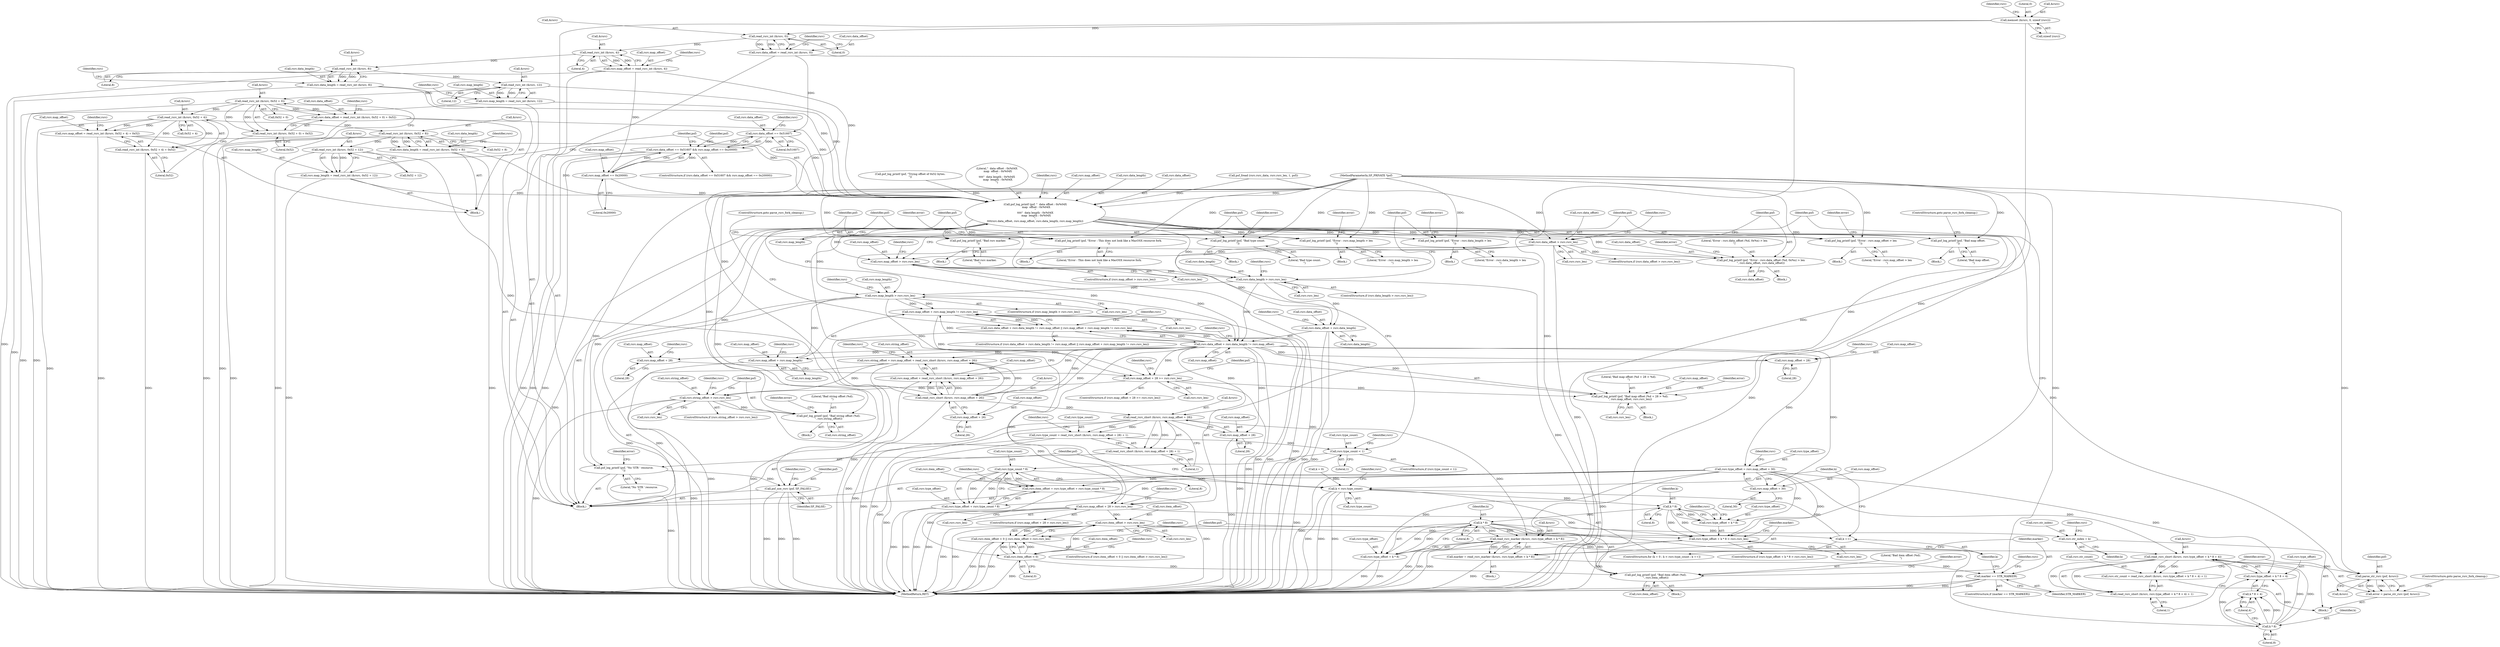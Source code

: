 digraph "0_libsndfile_dbe14f00030af5d3577f4cabbf9861db59e9c378@API" {
"1000116" [label="(Call,memset (&rsrc, 0, sizeof (rsrc)))"];
"1000199" [label="(Call,read_rsrc_int (&rsrc, 0))"];
"1000195" [label="(Call,rsrc.data_offset = read_rsrc_int (&rsrc, 0))"];
"1000229" [label="(Call,rsrc.data_offset == 0x51607)"];
"1000228" [label="(Call,rsrc.data_offset == 0x51607 && rsrc.map_offset == 0x20000)"];
"1000287" [label="(Call,psf_log_printf (psf, \"  data offset : 0x%04X\n  map  offset : 0x%04X\n\"\n\t\t\t\t\"  data length : 0x%04X\n  map  length : 0x%04X\n\",\n\t\t\t\trsrc.data_offset, rsrc.map_offset, rsrc.data_length, rsrc.map_length))"];
"1000303" [label="(Call,rsrc.data_offset > rsrc.rsrc_len)"];
"1000311" [label="(Call,psf_log_printf (psf, \"Error : rsrc.data_offset (%d, 0x%x) > len\n\", rsrc.data_offset, rsrc.data_offset))"];
"1000325" [label="(Call,rsrc.map_offset > rsrc.rsrc_len)"];
"1000341" [label="(Call,rsrc.data_length > rsrc.rsrc_len)"];
"1000357" [label="(Call,rsrc.map_length > rsrc.rsrc_len)"];
"1000385" [label="(Call,rsrc.map_offset + rsrc.map_length != rsrc.rsrc_len)"];
"1000373" [label="(Call,rsrc.data_offset + rsrc.data_length != rsrc.map_offset || rsrc.map_offset + rsrc.map_length != rsrc.rsrc_len)"];
"1000405" [label="(Call,rsrc.map_offset + 28 >= rsrc.rsrc_len)"];
"1000415" [label="(Call,psf_log_printf (psf, \"Bad map offset (%d + 28 > %d).\n\", rsrc.map_offset, rsrc.rsrc_len))"];
"1000445" [label="(Call,rsrc.string_offset > rsrc.rsrc_len)"];
"1000453" [label="(Call,psf_log_printf (psf, \"Bad string offset (%d).\n\", rsrc.string_offset))"];
"1000473" [label="(Call,rsrc.map_offset + 28 > rsrc.rsrc_len)"];
"1000535" [label="(Call,rsrc.item_offset > rsrc.rsrc_len)"];
"1000529" [label="(Call,rsrc.item_offset < 0 || rsrc.item_offset > rsrc.rsrc_len)"];
"1000543" [label="(Call,psf_log_printf (psf, \"Bad item offset (%d).\n\", rsrc.item_offset))"];
"1000572" [label="(Call,rsrc.type_offset + k * 8 > rsrc.rsrc_len)"];
"1000386" [label="(Call,rsrc.map_offset + rsrc.map_length)"];
"1000374" [label="(Call,rsrc.data_offset + rsrc.data_length != rsrc.map_offset)"];
"1000406" [label="(Call,rsrc.map_offset + 28)"];
"1000428" [label="(Call,rsrc.string_offset = rsrc.map_offset + read_rsrc_short (&rsrc, rsrc.map_offset + 26))"];
"1000432" [label="(Call,rsrc.map_offset + read_rsrc_short (&rsrc, rsrc.map_offset + 26))"];
"1000436" [label="(Call,read_rsrc_short (&rsrc, rsrc.map_offset + 26))"];
"1000492" [label="(Call,read_rsrc_short (&rsrc, rsrc.map_offset + 28))"];
"1000487" [label="(Call,rsrc.type_count = read_rsrc_short (&rsrc, rsrc.map_offset + 28) + 1)"];
"1000502" [label="(Call,rsrc.type_count < 1)"];
"1000523" [label="(Call,rsrc.type_count * 8)"];
"1000515" [label="(Call,rsrc.item_offset = rsrc.type_offset + rsrc.type_count * 8)"];
"1000530" [label="(Call,rsrc.item_offset < 0)"];
"1000519" [label="(Call,rsrc.type_offset + rsrc.type_count * 8)"];
"1000563" [label="(Call,k < rsrc.type_count)"];
"1000577" [label="(Call,k * 8)"];
"1000573" [label="(Call,rsrc.type_offset + k * 8)"];
"1000597" [label="(Call,k * 8)"];
"1000568" [label="(Call,k ++)"];
"1000590" [label="(Call,read_rsrc_marker (&rsrc, rsrc.type_offset + k * 8))"];
"1000588" [label="(Call,marker = read_rsrc_marker (&rsrc, rsrc.type_offset + k * 8))"];
"1000601" [label="(Call,marker == STR_MARKER)"];
"1000615" [label="(Call,read_rsrc_short (&rsrc, rsrc.type_offset + k * 8 + 4))"];
"1000610" [label="(Call,rsrc.str_count = read_rsrc_short (&rsrc, rsrc.type_offset + k * 8 + 4) + 1)"];
"1000614" [label="(Call,read_rsrc_short (&rsrc, rsrc.type_offset + k * 8 + 4) + 1)"];
"1000630" [label="(Call,parse_str_rsrc (psf, &rsrc))"];
"1000628" [label="(Call,error = parse_str_rsrc (psf, &rsrc))"];
"1000593" [label="(Call,rsrc.type_offset + k * 8)"];
"1000605" [label="(Call,rsrc.str_index = k)"];
"1000623" [label="(Call,k * 8)"];
"1000618" [label="(Call,rsrc.type_offset + k * 8 + 4)"];
"1000622" [label="(Call,k * 8 + 4)"];
"1000491" [label="(Call,read_rsrc_short (&rsrc, rsrc.map_offset + 28) + 1)"];
"1000439" [label="(Call,rsrc.map_offset + 26)"];
"1000463" [label="(Call,rsrc.type_offset = rsrc.map_offset + 30)"];
"1000467" [label="(Call,rsrc.map_offset + 30)"];
"1000474" [label="(Call,rsrc.map_offset + 28)"];
"1000495" [label="(Call,rsrc.map_offset + 28)"];
"1000375" [label="(Call,rsrc.data_offset + rsrc.data_length)"];
"1000333" [label="(Call,psf_log_printf (psf, \"Error : rsrc.map_offset > len\n\"))"];
"1000349" [label="(Call,psf_log_printf (psf, \"Error : rsrc.data_length > len\n\"))"];
"1000365" [label="(Call,psf_log_printf (psf, \"Error : rsrc.map_length > len\n\"))"];
"1000397" [label="(Call,psf_log_printf (psf, \"Error : This does not look like a MacOSX resource fork.\n\"))"];
"1000483" [label="(Call,psf_log_printf (psf, \"Bad map offset.\n\"))"];
"1000508" [label="(Call,psf_log_printf (psf, \"Bad type count.\n\"))"];
"1000584" [label="(Call,psf_log_printf (psf, \"Bad rsrc marker.\n\"))"];
"1000635" [label="(Call,psf_log_printf (psf, \"No 'STR ' resource.\n\"))"];
"1000642" [label="(Call,psf_use_rsrc (psf, SF_FALSE))"];
"1000207" [label="(Call,read_rsrc_int (&rsrc, 4))"];
"1000203" [label="(Call,rsrc.map_offset = read_rsrc_int (&rsrc, 4))"];
"1000234" [label="(Call,rsrc.map_offset == 0x20000)"];
"1000215" [label="(Call,read_rsrc_int (&rsrc, 8))"];
"1000211" [label="(Call,rsrc.data_length = read_rsrc_int (&rsrc, 8))"];
"1000223" [label="(Call,read_rsrc_int (&rsrc, 12))"];
"1000219" [label="(Call,rsrc.map_length = read_rsrc_int (&rsrc, 12))"];
"1000248" [label="(Call,read_rsrc_int (&rsrc, 0x52 + 0))"];
"1000243" [label="(Call,rsrc.data_offset = read_rsrc_int (&rsrc, 0x52 + 0) + 0x52)"];
"1000247" [label="(Call,read_rsrc_int (&rsrc, 0x52 + 0) + 0x52)"];
"1000260" [label="(Call,read_rsrc_int (&rsrc, 0x52 + 4))"];
"1000255" [label="(Call,rsrc.map_offset = read_rsrc_int (&rsrc, 0x52 + 4) + 0x52)"];
"1000259" [label="(Call,read_rsrc_int (&rsrc, 0x52 + 4) + 0x52)"];
"1000271" [label="(Call,read_rsrc_int (&rsrc, 0x52 + 8))"];
"1000267" [label="(Call,rsrc.data_length = read_rsrc_int (&rsrc, 0x52 + 8))"];
"1000281" [label="(Call,read_rsrc_int (&rsrc, 0x52 + 12))"];
"1000277" [label="(Call,rsrc.map_length = read_rsrc_int (&rsrc, 0x52 + 12))"];
"1000345" [label="(Call,rsrc.rsrc_len)"];
"1000519" [label="(Call,rsrc.type_offset + rsrc.type_count * 8)"];
"1000639" [label="(Identifier,error)"];
"1000479" [label="(Call,rsrc.rsrc_len)"];
"1000195" [label="(Call,rsrc.data_offset = read_rsrc_int (&rsrc, 0))"];
"1000600" [label="(ControlStructure,if (marker == STR_MARKER))"];
"1000204" [label="(Call,rsrc.map_offset)"];
"1000104" [label="(MethodParameterIn,SF_PRIVATE *psf)"];
"1000414" [label="(Block,)"];
"1000563" [label="(Call,k < rsrc.type_count)"];
"1000622" [label="(Call,k * 8 + 4)"];
"1000340" [label="(ControlStructure,if (rsrc.data_length > rsrc.rsrc_len))"];
"1000263" [label="(Call,0x52 + 4)"];
"1000443" [label="(Literal,26)"];
"1000583" [label="(Block,)"];
"1000382" [label="(Call,rsrc.map_offset)"];
"1000364" [label="(Block,)"];
"1000430" [label="(Identifier,rsrc)"];
"1000615" [label="(Call,read_rsrc_short (&rsrc, rsrc.type_offset + k * 8 + 4))"];
"1000281" [label="(Call,read_rsrc_int (&rsrc, 0x52 + 12))"];
"1000604" [label="(Block,)"];
"1000234" [label="(Call,rsrc.map_offset == 0x20000)"];
"1000489" [label="(Identifier,rsrc)"];
"1000105" [label="(Block,)"];
"1000268" [label="(Call,rsrc.data_length)"];
"1000251" [label="(Call,0x52 + 0)"];
"1000196" [label="(Call,rsrc.data_offset)"];
"1000248" [label="(Call,read_rsrc_int (&rsrc, 0x52 + 0))"];
"1000314" [label="(Call,rsrc.data_offset)"];
"1000543" [label="(Call,psf_log_printf (psf, \"Bad item offset (%d).\n\", rsrc.item_offset))"];
"1000585" [label="(Identifier,psf)"];
"1000116" [label="(Call,memset (&rsrc, 0, sizeof (rsrc)))"];
"1000175" [label="(Call,psf_fread (rsrc.rsrc_data, rsrc.rsrc_len, 1, psf))"];
"1000219" [label="(Call,rsrc.map_length = read_rsrc_int (&rsrc, 12))"];
"1000334" [label="(Identifier,psf)"];
"1000580" [label="(Call,rsrc.rsrc_len)"];
"1000351" [label="(Literal,\"Error : rsrc.data_length > len\n\")"];
"1000634" [label="(ControlStructure,goto parse_rsrc_fork_cleanup;)"];
"1000528" [label="(ControlStructure,if (rsrc.item_offset < 0 || rsrc.item_offset > rsrc.rsrc_len))"];
"1000407" [label="(Call,rsrc.map_offset)"];
"1000546" [label="(Call,rsrc.item_offset)"];
"1000571" [label="(ControlStructure,if (rsrc.type_offset + k * 8 > rsrc.rsrc_len))"];
"1000568" [label="(Call,k ++)"];
"1000603" [label="(Identifier,STR_MARKER)"];
"1000524" [label="(Call,rsrc.type_count)"];
"1000632" [label="(Call,&rsrc)"];
"1000624" [label="(Identifier,k)"];
"1000417" [label="(Literal,\"Bad map offset (%d + 28 > %d).\n\")"];
"1000482" [label="(Block,)"];
"1000388" [label="(Identifier,rsrc)"];
"1000397" [label="(Call,psf_log_printf (psf, \"Error : This does not look like a MacOSX resource fork.\n\"))"];
"1000436" [label="(Call,read_rsrc_short (&rsrc, rsrc.map_offset + 26))"];
"1000212" [label="(Call,rsrc.data_length)"];
"1000485" [label="(Literal,\"Bad map offset.\n\")"];
"1000504" [label="(Identifier,rsrc)"];
"1000579" [label="(Literal,8)"];
"1000618" [label="(Call,rsrc.type_offset + k * 8 + 4)"];
"1000311" [label="(Call,psf_log_printf (psf, \"Error : rsrc.data_offset (%d, 0x%x) > len\n\", rsrc.data_offset, rsrc.data_offset))"];
"1000321" [label="(Identifier,error)"];
"1000421" [label="(Call,rsrc.rsrc_len)"];
"1000256" [label="(Call,rsrc.map_offset)"];
"1000226" [label="(Literal,12)"];
"1000377" [label="(Identifier,rsrc)"];
"1000406" [label="(Call,rsrc.map_offset + 28)"];
"1000587" [label="(ControlStructure,goto parse_rsrc_fork_cleanup;)"];
"1000224" [label="(Call,&rsrc)"];
"1000361" [label="(Call,rsrc.rsrc_len)"];
"1000387" [label="(Call,rsrc.map_offset)"];
"1000447" [label="(Identifier,rsrc)"];
"1000243" [label="(Call,rsrc.data_offset = read_rsrc_int (&rsrc, 0x52 + 0) + 0x52)"];
"1000534" [label="(Literal,0)"];
"1000367" [label="(Literal,\"Error : rsrc.map_length > len\n\")"];
"1000530" [label="(Call,rsrc.item_offset < 0)"];
"1000627" [label="(Literal,1)"];
"1000271" [label="(Call,read_rsrc_int (&rsrc, 0x52 + 8))"];
"1000240" [label="(Call,psf_log_printf (psf, \"Trying offset of 0x52 bytes.\n\"))"];
"1000446" [label="(Call,rsrc.string_offset)"];
"1000463" [label="(Call,rsrc.type_offset = rsrc.map_offset + 30)"];
"1000594" [label="(Call,rsrc.type_offset)"];
"1000559" [label="(ControlStructure,for (k = 0 ; k < rsrc.type_count ; k ++))"];
"1000207" [label="(Call,read_rsrc_int (&rsrc, 4))"];
"1000247" [label="(Call,read_rsrc_int (&rsrc, 0x52 + 0) + 0x52)"];
"1000279" [label="(Identifier,rsrc)"];
"1000289" [label="(Literal,\"  data offset : 0x%04X\n  map  offset : 0x%04X\n\"\n\t\t\t\t\"  data length : 0x%04X\n  map  length : 0x%04X\n\")"];
"1000449" [label="(Call,rsrc.rsrc_len)"];
"1000492" [label="(Call,read_rsrc_short (&rsrc, rsrc.map_offset + 28))"];
"1000616" [label="(Call,&rsrc)"];
"1000342" [label="(Call,rsrc.data_length)"];
"1000588" [label="(Call,marker = read_rsrc_marker (&rsrc, rsrc.type_offset + k * 8))"];
"1000509" [label="(Identifier,psf)"];
"1000502" [label="(Call,rsrc.type_count < 1)"];
"1000584" [label="(Call,psf_log_printf (psf, \"Bad rsrc marker.\n\"))"];
"1000520" [label="(Call,rsrc.type_offset)"];
"1000476" [label="(Identifier,rsrc)"];
"1000544" [label="(Identifier,psf)"];
"1000313" [label="(Literal,\"Error : rsrc.data_offset (%d, 0x%x) > len\n\")"];
"1000496" [label="(Call,rsrc.map_offset)"];
"1000467" [label="(Call,rsrc.map_offset + 30)"];
"1000527" [label="(Literal,8)"];
"1000486" [label="(ControlStructure,goto parse_rsrc_fork_cleanup;)"];
"1000574" [label="(Call,rsrc.type_offset)"];
"1000216" [label="(Call,&rsrc)"];
"1000508" [label="(Call,psf_log_printf (psf, \"Bad type count.\n\"))"];
"1000439" [label="(Call,rsrc.map_offset + 26)"];
"1000545" [label="(Literal,\"Bad item offset (%d).\n\")"];
"1000516" [label="(Call,rsrc.item_offset)"];
"1000372" [label="(ControlStructure,if (rsrc.data_offset + rsrc.data_length != rsrc.map_offset || rsrc.map_offset + rsrc.map_length != rsrc.rsrc_len))"];
"1000636" [label="(Identifier,psf)"];
"1000510" [label="(Literal,\"Bad type count.\n\")"];
"1000326" [label="(Call,rsrc.map_offset)"];
"1000433" [label="(Call,rsrc.map_offset)"];
"1000415" [label="(Call,psf_log_printf (psf, \"Bad map offset (%d + 28 > %d).\n\", rsrc.map_offset, rsrc.rsrc_len))"];
"1000239" [label="(Block,)"];
"1000623" [label="(Call,k * 8)"];
"1000359" [label="(Identifier,rsrc)"];
"1000536" [label="(Call,rsrc.item_offset)"];
"1000512" [label="(Identifier,error)"];
"1000401" [label="(Identifier,error)"];
"1000429" [label="(Call,rsrc.string_offset)"];
"1000357" [label="(Call,rsrc.map_length > rsrc.rsrc_len)"];
"1000375" [label="(Call,rsrc.data_offset + rsrc.data_length)"];
"1000529" [label="(Call,rsrc.item_offset < 0 || rsrc.item_offset > rsrc.rsrc_len)"];
"1000532" [label="(Identifier,rsrc)"];
"1000474" [label="(Call,rsrc.map_offset + 28)"];
"1000220" [label="(Call,rsrc.map_length)"];
"1000593" [label="(Call,rsrc.type_offset + k * 8)"];
"1000356" [label="(ControlStructure,if (rsrc.map_length > rsrc.rsrc_len))"];
"1000503" [label="(Call,rsrc.type_count)"];
"1000304" [label="(Call,rsrc.data_offset)"];
"1000644" [label="(Identifier,SF_FALSE)"];
"1000455" [label="(Literal,\"Bad string offset (%d).\n\")"];
"1000619" [label="(Call,rsrc.type_offset)"];
"1000655" [label="(MethodReturn,RET)"];
"1000531" [label="(Call,rsrc.item_offset)"];
"1000227" [label="(ControlStructure,if (rsrc.data_offset == 0x51607 && rsrc.map_offset == 0x20000))"];
"1000472" [label="(ControlStructure,if (rsrc.map_offset + 28 > rsrc.rsrc_len))"];
"1000269" [label="(Identifier,rsrc)"];
"1000606" [label="(Call,rsrc.str_index)"];
"1000578" [label="(Identifier,k)"];
"1000312" [label="(Identifier,psf)"];
"1000215" [label="(Call,read_rsrc_int (&rsrc, 8))"];
"1000581" [label="(Identifier,rsrc)"];
"1000267" [label="(Call,rsrc.data_length = read_rsrc_int (&rsrc, 0x52 + 8))"];
"1000456" [label="(Call,rsrc.string_offset)"];
"1000374" [label="(Call,rsrc.data_offset + rsrc.data_length != rsrc.map_offset)"];
"1000408" [label="(Identifier,rsrc)"];
"1000203" [label="(Call,rsrc.map_offset = read_rsrc_int (&rsrc, 4))"];
"1000432" [label="(Call,rsrc.map_offset + read_rsrc_short (&rsrc, rsrc.map_offset + 26))"];
"1000480" [label="(Identifier,rsrc)"];
"1000350" [label="(Identifier,psf)"];
"1000488" [label="(Call,rsrc.type_count)"];
"1000484" [label="(Identifier,psf)"];
"1000396" [label="(Block,)"];
"1000327" [label="(Identifier,rsrc)"];
"1000612" [label="(Identifier,rsrc)"];
"1000440" [label="(Call,rsrc.map_offset)"];
"1000332" [label="(Block,)"];
"1000333" [label="(Call,psf_log_printf (psf, \"Error : rsrc.map_offset > len\n\"))"];
"1000278" [label="(Call,rsrc.map_length)"];
"1000614" [label="(Call,read_rsrc_short (&rsrc, rsrc.type_offset + k * 8 + 4) + 1)"];
"1000607" [label="(Identifier,rsrc)"];
"1000383" [label="(Identifier,rsrc)"];
"1000647" [label="(Identifier,rsrc)"];
"1000555" [label="(Identifier,rsrc)"];
"1000597" [label="(Call,k * 8)"];
"1000228" [label="(Call,rsrc.data_offset == 0x51607 && rsrc.map_offset == 0x20000)"];
"1000236" [label="(Identifier,rsrc)"];
"1000478" [label="(Literal,28)"];
"1000230" [label="(Call,rsrc.data_offset)"];
"1000277" [label="(Call,rsrc.map_length = read_rsrc_int (&rsrc, 0x52 + 12))"];
"1000411" [label="(Call,rsrc.rsrc_len)"];
"1000343" [label="(Identifier,rsrc)"];
"1000124" [label="(Identifier,rsrc)"];
"1000233" [label="(Literal,0x51607)"];
"1000418" [label="(Call,rsrc.map_offset)"];
"1000611" [label="(Call,rsrc.str_count)"];
"1000569" [label="(Identifier,k)"];
"1000282" [label="(Call,&rsrc)"];
"1000473" [label="(Call,rsrc.map_offset + 28 > rsrc.rsrc_len)"];
"1000305" [label="(Identifier,rsrc)"];
"1000542" [label="(Block,)"];
"1000335" [label="(Literal,\"Error : rsrc.map_offset > len\n\")"];
"1000274" [label="(Call,0x52 + 8)"];
"1000358" [label="(Call,rsrc.map_length)"];
"1000218" [label="(Literal,8)"];
"1000221" [label="(Identifier,rsrc)"];
"1000365" [label="(Call,psf_log_printf (psf, \"Error : rsrc.map_length > len\n\"))"];
"1000324" [label="(ControlStructure,if (rsrc.map_offset > rsrc.rsrc_len))"];
"1000629" [label="(Identifier,error)"];
"1000266" [label="(Literal,0x52)"];
"1000235" [label="(Call,rsrc.map_offset)"];
"1000325" [label="(Call,rsrc.map_offset > rsrc.rsrc_len)"];
"1000483" [label="(Call,psf_log_printf (psf, \"Bad map offset.\n\"))"];
"1000539" [label="(Call,rsrc.rsrc_len)"];
"1000507" [label="(Block,)"];
"1000238" [label="(Literal,0x20000)"];
"1000577" [label="(Call,k * 8)"];
"1000376" [label="(Call,rsrc.data_offset)"];
"1000200" [label="(Call,&rsrc)"];
"1000465" [label="(Identifier,rsrc)"];
"1000261" [label="(Call,&rsrc)"];
"1000353" [label="(Identifier,error)"];
"1000628" [label="(Call,error = parse_str_rsrc (psf, &rsrc))"];
"1000307" [label="(Call,rsrc.rsrc_len)"];
"1000630" [label="(Call,parse_str_rsrc (psf, &rsrc))"];
"1000369" [label="(Identifier,error)"];
"1000642" [label="(Call,psf_use_rsrc (psf, SF_FALSE))"];
"1000119" [label="(Literal,0)"];
"1000249" [label="(Call,&rsrc)"];
"1000120" [label="(Call,sizeof (rsrc))"];
"1000410" [label="(Literal,28)"];
"1000471" [label="(Literal,30)"];
"1000117" [label="(Call,&rsrc)"];
"1000229" [label="(Call,rsrc.data_offset == 0x51607)"];
"1000468" [label="(Call,rsrc.map_offset)"];
"1000244" [label="(Call,rsrc.data_offset)"];
"1000487" [label="(Call,rsrc.type_count = read_rsrc_short (&rsrc, rsrc.map_offset + 28) + 1)"];
"1000405" [label="(Call,rsrc.map_offset + 28 >= rsrc.rsrc_len)"];
"1000398" [label="(Identifier,psf)"];
"1000500" [label="(Literal,1)"];
"1000625" [label="(Literal,8)"];
"1000348" [label="(Block,)"];
"1000601" [label="(Call,marker == STR_MARKER)"];
"1000341" [label="(Call,rsrc.data_length > rsrc.rsrc_len)"];
"1000523" [label="(Call,rsrc.type_count * 8)"];
"1000631" [label="(Identifier,psf)"];
"1000643" [label="(Identifier,psf)"];
"1000272" [label="(Call,&rsrc)"];
"1000293" [label="(Call,rsrc.map_offset)"];
"1000570" [label="(Block,)"];
"1000416" [label="(Identifier,psf)"];
"1000453" [label="(Call,psf_log_printf (psf, \"Bad string offset (%d).\n\", rsrc.string_offset))"];
"1000626" [label="(Literal,4)"];
"1000379" [label="(Call,rsrc.data_length)"];
"1000444" [label="(ControlStructure,if (rsrc.string_offset > rsrc.rsrc_len))"];
"1000241" [label="(Identifier,psf)"];
"1000425" [label="(Identifier,error)"];
"1000223" [label="(Call,read_rsrc_int (&rsrc, 12))"];
"1000428" [label="(Call,rsrc.string_offset = rsrc.map_offset + read_rsrc_short (&rsrc, rsrc.map_offset + 26))"];
"1000208" [label="(Call,&rsrc)"];
"1000349" [label="(Call,psf_log_printf (psf, \"Error : rsrc.data_length > len\n\"))"];
"1000590" [label="(Call,read_rsrc_marker (&rsrc, rsrc.type_offset + k * 8))"];
"1000464" [label="(Call,rsrc.type_offset)"];
"1000565" [label="(Call,rsrc.type_count)"];
"1000211" [label="(Call,rsrc.data_length = read_rsrc_int (&rsrc, 8))"];
"1000394" [label="(Identifier,rsrc)"];
"1000517" [label="(Identifier,rsrc)"];
"1000393" [label="(Call,rsrc.rsrc_len)"];
"1000610" [label="(Call,rsrc.str_count = read_rsrc_short (&rsrc, rsrc.type_offset + k * 8 + 4) + 1)"];
"1000495" [label="(Call,rsrc.map_offset + 28)"];
"1000329" [label="(Call,rsrc.rsrc_len)"];
"1000296" [label="(Call,rsrc.data_length)"];
"1000290" [label="(Call,rsrc.data_offset)"];
"1000255" [label="(Call,rsrc.map_offset = read_rsrc_int (&rsrc, 0x52 + 4) + 0x52)"];
"1000317" [label="(Call,rsrc.data_offset)"];
"1000373" [label="(Call,rsrc.data_offset + rsrc.data_length != rsrc.map_offset || rsrc.map_offset + rsrc.map_length != rsrc.rsrc_len)"];
"1000535" [label="(Call,rsrc.item_offset > rsrc.rsrc_len)"];
"1000589" [label="(Identifier,marker)"];
"1000506" [label="(Literal,1)"];
"1000231" [label="(Identifier,rsrc)"];
"1000399" [label="(Literal,\"Error : This does not look like a MacOSX resource fork.\n\")"];
"1000299" [label="(Call,rsrc.map_length)"];
"1000310" [label="(Block,)"];
"1000303" [label="(Call,rsrc.data_offset > rsrc.rsrc_len)"];
"1000202" [label="(Literal,0)"];
"1000412" [label="(Identifier,rsrc)"];
"1000515" [label="(Call,rsrc.item_offset = rsrc.type_offset + rsrc.type_count * 8)"];
"1000260" [label="(Call,read_rsrc_int (&rsrc, 0x52 + 4))"];
"1000550" [label="(Identifier,error)"];
"1000259" [label="(Call,read_rsrc_int (&rsrc, 0x52 + 4) + 0x52)"];
"1000598" [label="(Identifier,k)"];
"1000437" [label="(Call,&rsrc)"];
"1000575" [label="(Identifier,rsrc)"];
"1000199" [label="(Call,read_rsrc_int (&rsrc, 0))"];
"1000491" [label="(Call,read_rsrc_short (&rsrc, rsrc.map_offset + 28) + 1)"];
"1000205" [label="(Identifier,rsrc)"];
"1000404" [label="(ControlStructure,if (rsrc.map_offset + 28 >= rsrc.rsrc_len))"];
"1000386" [label="(Call,rsrc.map_offset + rsrc.map_length)"];
"1000572" [label="(Call,rsrc.type_offset + k * 8 > rsrc.rsrc_len)"];
"1000605" [label="(Call,rsrc.str_index = k)"];
"1000609" [label="(Identifier,k)"];
"1000284" [label="(Call,0x52 + 12)"];
"1000452" [label="(Block,)"];
"1000390" [label="(Call,rsrc.map_length)"];
"1000454" [label="(Identifier,psf)"];
"1000493" [label="(Call,&rsrc)"];
"1000586" [label="(Literal,\"Bad rsrc marker.\n\")"];
"1000337" [label="(Identifier,error)"];
"1000573" [label="(Call,rsrc.type_offset + k * 8)"];
"1000501" [label="(ControlStructure,if (rsrc.type_count < 1))"];
"1000560" [label="(Call,k = 0)"];
"1000635" [label="(Call,psf_log_printf (psf, \"No 'STR ' resource.\n\"))"];
"1000537" [label="(Identifier,rsrc)"];
"1000599" [label="(Literal,8)"];
"1000591" [label="(Call,&rsrc)"];
"1000210" [label="(Literal,4)"];
"1000213" [label="(Identifier,rsrc)"];
"1000460" [label="(Identifier,error)"];
"1000445" [label="(Call,rsrc.string_offset > rsrc.rsrc_len)"];
"1000499" [label="(Literal,28)"];
"1000302" [label="(ControlStructure,if (rsrc.data_offset > rsrc.rsrc_len))"];
"1000602" [label="(Identifier,marker)"];
"1000366" [label="(Identifier,psf)"];
"1000254" [label="(Literal,0x52)"];
"1000257" [label="(Identifier,rsrc)"];
"1000564" [label="(Identifier,k)"];
"1000385" [label="(Call,rsrc.map_offset + rsrc.map_length != rsrc.rsrc_len)"];
"1000287" [label="(Call,psf_log_printf (psf, \"  data offset : 0x%04X\n  map  offset : 0x%04X\n\"\n\t\t\t\t\"  data length : 0x%04X\n  map  length : 0x%04X\n\",\n\t\t\t\trsrc.data_offset, rsrc.map_offset, rsrc.data_length, rsrc.map_length))"];
"1000637" [label="(Literal,\"No 'STR ' resource.\n\")"];
"1000475" [label="(Call,rsrc.map_offset)"];
"1000288" [label="(Identifier,psf)"];
"1000116" -> "1000105"  [label="AST: "];
"1000116" -> "1000120"  [label="CFG: "];
"1000117" -> "1000116"  [label="AST: "];
"1000119" -> "1000116"  [label="AST: "];
"1000120" -> "1000116"  [label="AST: "];
"1000124" -> "1000116"  [label="CFG: "];
"1000116" -> "1000655"  [label="DDG: "];
"1000116" -> "1000199"  [label="DDG: "];
"1000199" -> "1000195"  [label="AST: "];
"1000199" -> "1000202"  [label="CFG: "];
"1000200" -> "1000199"  [label="AST: "];
"1000202" -> "1000199"  [label="AST: "];
"1000195" -> "1000199"  [label="CFG: "];
"1000199" -> "1000195"  [label="DDG: "];
"1000199" -> "1000195"  [label="DDG: "];
"1000199" -> "1000207"  [label="DDG: "];
"1000195" -> "1000105"  [label="AST: "];
"1000196" -> "1000195"  [label="AST: "];
"1000205" -> "1000195"  [label="CFG: "];
"1000195" -> "1000655"  [label="DDG: "];
"1000195" -> "1000229"  [label="DDG: "];
"1000229" -> "1000228"  [label="AST: "];
"1000229" -> "1000233"  [label="CFG: "];
"1000230" -> "1000229"  [label="AST: "];
"1000233" -> "1000229"  [label="AST: "];
"1000236" -> "1000229"  [label="CFG: "];
"1000228" -> "1000229"  [label="CFG: "];
"1000229" -> "1000228"  [label="DDG: "];
"1000229" -> "1000228"  [label="DDG: "];
"1000229" -> "1000287"  [label="DDG: "];
"1000228" -> "1000227"  [label="AST: "];
"1000228" -> "1000234"  [label="CFG: "];
"1000234" -> "1000228"  [label="AST: "];
"1000241" -> "1000228"  [label="CFG: "];
"1000288" -> "1000228"  [label="CFG: "];
"1000228" -> "1000655"  [label="DDG: "];
"1000228" -> "1000655"  [label="DDG: "];
"1000228" -> "1000655"  [label="DDG: "];
"1000234" -> "1000228"  [label="DDG: "];
"1000234" -> "1000228"  [label="DDG: "];
"1000287" -> "1000105"  [label="AST: "];
"1000287" -> "1000299"  [label="CFG: "];
"1000288" -> "1000287"  [label="AST: "];
"1000289" -> "1000287"  [label="AST: "];
"1000290" -> "1000287"  [label="AST: "];
"1000293" -> "1000287"  [label="AST: "];
"1000296" -> "1000287"  [label="AST: "];
"1000299" -> "1000287"  [label="AST: "];
"1000305" -> "1000287"  [label="CFG: "];
"1000287" -> "1000655"  [label="DDG: "];
"1000240" -> "1000287"  [label="DDG: "];
"1000175" -> "1000287"  [label="DDG: "];
"1000104" -> "1000287"  [label="DDG: "];
"1000243" -> "1000287"  [label="DDG: "];
"1000234" -> "1000287"  [label="DDG: "];
"1000255" -> "1000287"  [label="DDG: "];
"1000203" -> "1000287"  [label="DDG: "];
"1000267" -> "1000287"  [label="DDG: "];
"1000211" -> "1000287"  [label="DDG: "];
"1000277" -> "1000287"  [label="DDG: "];
"1000219" -> "1000287"  [label="DDG: "];
"1000287" -> "1000303"  [label="DDG: "];
"1000287" -> "1000311"  [label="DDG: "];
"1000287" -> "1000325"  [label="DDG: "];
"1000287" -> "1000333"  [label="DDG: "];
"1000287" -> "1000341"  [label="DDG: "];
"1000287" -> "1000349"  [label="DDG: "];
"1000287" -> "1000357"  [label="DDG: "];
"1000287" -> "1000365"  [label="DDG: "];
"1000287" -> "1000397"  [label="DDG: "];
"1000287" -> "1000415"  [label="DDG: "];
"1000287" -> "1000453"  [label="DDG: "];
"1000287" -> "1000483"  [label="DDG: "];
"1000287" -> "1000508"  [label="DDG: "];
"1000287" -> "1000543"  [label="DDG: "];
"1000287" -> "1000584"  [label="DDG: "];
"1000287" -> "1000630"  [label="DDG: "];
"1000287" -> "1000635"  [label="DDG: "];
"1000303" -> "1000302"  [label="AST: "];
"1000303" -> "1000307"  [label="CFG: "];
"1000304" -> "1000303"  [label="AST: "];
"1000307" -> "1000303"  [label="AST: "];
"1000312" -> "1000303"  [label="CFG: "];
"1000327" -> "1000303"  [label="CFG: "];
"1000303" -> "1000655"  [label="DDG: "];
"1000175" -> "1000303"  [label="DDG: "];
"1000303" -> "1000311"  [label="DDG: "];
"1000303" -> "1000325"  [label="DDG: "];
"1000303" -> "1000374"  [label="DDG: "];
"1000303" -> "1000375"  [label="DDG: "];
"1000311" -> "1000310"  [label="AST: "];
"1000311" -> "1000317"  [label="CFG: "];
"1000312" -> "1000311"  [label="AST: "];
"1000313" -> "1000311"  [label="AST: "];
"1000314" -> "1000311"  [label="AST: "];
"1000317" -> "1000311"  [label="AST: "];
"1000321" -> "1000311"  [label="CFG: "];
"1000104" -> "1000311"  [label="DDG: "];
"1000325" -> "1000324"  [label="AST: "];
"1000325" -> "1000329"  [label="CFG: "];
"1000326" -> "1000325"  [label="AST: "];
"1000329" -> "1000325"  [label="AST: "];
"1000334" -> "1000325"  [label="CFG: "];
"1000343" -> "1000325"  [label="CFG: "];
"1000325" -> "1000655"  [label="DDG: "];
"1000325" -> "1000341"  [label="DDG: "];
"1000325" -> "1000374"  [label="DDG: "];
"1000341" -> "1000340"  [label="AST: "];
"1000341" -> "1000345"  [label="CFG: "];
"1000342" -> "1000341"  [label="AST: "];
"1000345" -> "1000341"  [label="AST: "];
"1000350" -> "1000341"  [label="CFG: "];
"1000359" -> "1000341"  [label="CFG: "];
"1000341" -> "1000655"  [label="DDG: "];
"1000341" -> "1000357"  [label="DDG: "];
"1000341" -> "1000374"  [label="DDG: "];
"1000341" -> "1000375"  [label="DDG: "];
"1000357" -> "1000356"  [label="AST: "];
"1000357" -> "1000361"  [label="CFG: "];
"1000358" -> "1000357"  [label="AST: "];
"1000361" -> "1000357"  [label="AST: "];
"1000366" -> "1000357"  [label="CFG: "];
"1000377" -> "1000357"  [label="CFG: "];
"1000357" -> "1000655"  [label="DDG: "];
"1000357" -> "1000655"  [label="DDG: "];
"1000357" -> "1000385"  [label="DDG: "];
"1000357" -> "1000385"  [label="DDG: "];
"1000357" -> "1000386"  [label="DDG: "];
"1000357" -> "1000405"  [label="DDG: "];
"1000385" -> "1000373"  [label="AST: "];
"1000385" -> "1000393"  [label="CFG: "];
"1000386" -> "1000385"  [label="AST: "];
"1000393" -> "1000385"  [label="AST: "];
"1000373" -> "1000385"  [label="CFG: "];
"1000385" -> "1000655"  [label="DDG: "];
"1000385" -> "1000373"  [label="DDG: "];
"1000385" -> "1000373"  [label="DDG: "];
"1000374" -> "1000385"  [label="DDG: "];
"1000385" -> "1000405"  [label="DDG: "];
"1000373" -> "1000372"  [label="AST: "];
"1000373" -> "1000374"  [label="CFG: "];
"1000374" -> "1000373"  [label="AST: "];
"1000398" -> "1000373"  [label="CFG: "];
"1000408" -> "1000373"  [label="CFG: "];
"1000373" -> "1000655"  [label="DDG: "];
"1000373" -> "1000655"  [label="DDG: "];
"1000373" -> "1000655"  [label="DDG: "];
"1000374" -> "1000373"  [label="DDG: "];
"1000374" -> "1000373"  [label="DDG: "];
"1000405" -> "1000404"  [label="AST: "];
"1000405" -> "1000411"  [label="CFG: "];
"1000406" -> "1000405"  [label="AST: "];
"1000411" -> "1000405"  [label="AST: "];
"1000416" -> "1000405"  [label="CFG: "];
"1000430" -> "1000405"  [label="CFG: "];
"1000405" -> "1000655"  [label="DDG: "];
"1000374" -> "1000405"  [label="DDG: "];
"1000405" -> "1000415"  [label="DDG: "];
"1000405" -> "1000445"  [label="DDG: "];
"1000415" -> "1000414"  [label="AST: "];
"1000415" -> "1000421"  [label="CFG: "];
"1000416" -> "1000415"  [label="AST: "];
"1000417" -> "1000415"  [label="AST: "];
"1000418" -> "1000415"  [label="AST: "];
"1000421" -> "1000415"  [label="AST: "];
"1000425" -> "1000415"  [label="CFG: "];
"1000104" -> "1000415"  [label="DDG: "];
"1000374" -> "1000415"  [label="DDG: "];
"1000445" -> "1000444"  [label="AST: "];
"1000445" -> "1000449"  [label="CFG: "];
"1000446" -> "1000445"  [label="AST: "];
"1000449" -> "1000445"  [label="AST: "];
"1000454" -> "1000445"  [label="CFG: "];
"1000465" -> "1000445"  [label="CFG: "];
"1000445" -> "1000655"  [label="DDG: "];
"1000445" -> "1000655"  [label="DDG: "];
"1000428" -> "1000445"  [label="DDG: "];
"1000445" -> "1000453"  [label="DDG: "];
"1000445" -> "1000473"  [label="DDG: "];
"1000453" -> "1000452"  [label="AST: "];
"1000453" -> "1000456"  [label="CFG: "];
"1000454" -> "1000453"  [label="AST: "];
"1000455" -> "1000453"  [label="AST: "];
"1000456" -> "1000453"  [label="AST: "];
"1000460" -> "1000453"  [label="CFG: "];
"1000104" -> "1000453"  [label="DDG: "];
"1000473" -> "1000472"  [label="AST: "];
"1000473" -> "1000479"  [label="CFG: "];
"1000474" -> "1000473"  [label="AST: "];
"1000479" -> "1000473"  [label="AST: "];
"1000484" -> "1000473"  [label="CFG: "];
"1000489" -> "1000473"  [label="CFG: "];
"1000473" -> "1000655"  [label="DDG: "];
"1000473" -> "1000655"  [label="DDG: "];
"1000374" -> "1000473"  [label="DDG: "];
"1000473" -> "1000535"  [label="DDG: "];
"1000473" -> "1000572"  [label="DDG: "];
"1000535" -> "1000529"  [label="AST: "];
"1000535" -> "1000539"  [label="CFG: "];
"1000536" -> "1000535"  [label="AST: "];
"1000539" -> "1000535"  [label="AST: "];
"1000529" -> "1000535"  [label="CFG: "];
"1000535" -> "1000655"  [label="DDG: "];
"1000535" -> "1000655"  [label="DDG: "];
"1000535" -> "1000529"  [label="DDG: "];
"1000535" -> "1000529"  [label="DDG: "];
"1000530" -> "1000535"  [label="DDG: "];
"1000535" -> "1000543"  [label="DDG: "];
"1000535" -> "1000572"  [label="DDG: "];
"1000529" -> "1000528"  [label="AST: "];
"1000529" -> "1000530"  [label="CFG: "];
"1000530" -> "1000529"  [label="AST: "];
"1000544" -> "1000529"  [label="CFG: "];
"1000555" -> "1000529"  [label="CFG: "];
"1000529" -> "1000655"  [label="DDG: "];
"1000529" -> "1000655"  [label="DDG: "];
"1000529" -> "1000655"  [label="DDG: "];
"1000530" -> "1000529"  [label="DDG: "];
"1000530" -> "1000529"  [label="DDG: "];
"1000543" -> "1000542"  [label="AST: "];
"1000543" -> "1000546"  [label="CFG: "];
"1000544" -> "1000543"  [label="AST: "];
"1000545" -> "1000543"  [label="AST: "];
"1000546" -> "1000543"  [label="AST: "];
"1000550" -> "1000543"  [label="CFG: "];
"1000104" -> "1000543"  [label="DDG: "];
"1000530" -> "1000543"  [label="DDG: "];
"1000572" -> "1000571"  [label="AST: "];
"1000572" -> "1000580"  [label="CFG: "];
"1000573" -> "1000572"  [label="AST: "];
"1000580" -> "1000572"  [label="AST: "];
"1000585" -> "1000572"  [label="CFG: "];
"1000589" -> "1000572"  [label="CFG: "];
"1000572" -> "1000655"  [label="DDG: "];
"1000572" -> "1000655"  [label="DDG: "];
"1000463" -> "1000572"  [label="DDG: "];
"1000577" -> "1000572"  [label="DDG: "];
"1000577" -> "1000572"  [label="DDG: "];
"1000386" -> "1000390"  [label="CFG: "];
"1000387" -> "1000386"  [label="AST: "];
"1000390" -> "1000386"  [label="AST: "];
"1000394" -> "1000386"  [label="CFG: "];
"1000386" -> "1000655"  [label="DDG: "];
"1000374" -> "1000386"  [label="DDG: "];
"1000374" -> "1000382"  [label="CFG: "];
"1000375" -> "1000374"  [label="AST: "];
"1000382" -> "1000374"  [label="AST: "];
"1000388" -> "1000374"  [label="CFG: "];
"1000374" -> "1000655"  [label="DDG: "];
"1000374" -> "1000406"  [label="DDG: "];
"1000374" -> "1000428"  [label="DDG: "];
"1000374" -> "1000432"  [label="DDG: "];
"1000374" -> "1000436"  [label="DDG: "];
"1000374" -> "1000439"  [label="DDG: "];
"1000374" -> "1000463"  [label="DDG: "];
"1000374" -> "1000467"  [label="DDG: "];
"1000374" -> "1000474"  [label="DDG: "];
"1000374" -> "1000492"  [label="DDG: "];
"1000374" -> "1000495"  [label="DDG: "];
"1000406" -> "1000410"  [label="CFG: "];
"1000407" -> "1000406"  [label="AST: "];
"1000410" -> "1000406"  [label="AST: "];
"1000412" -> "1000406"  [label="CFG: "];
"1000428" -> "1000105"  [label="AST: "];
"1000428" -> "1000432"  [label="CFG: "];
"1000429" -> "1000428"  [label="AST: "];
"1000432" -> "1000428"  [label="AST: "];
"1000447" -> "1000428"  [label="CFG: "];
"1000428" -> "1000655"  [label="DDG: "];
"1000436" -> "1000428"  [label="DDG: "];
"1000436" -> "1000428"  [label="DDG: "];
"1000432" -> "1000436"  [label="CFG: "];
"1000433" -> "1000432"  [label="AST: "];
"1000436" -> "1000432"  [label="AST: "];
"1000432" -> "1000655"  [label="DDG: "];
"1000436" -> "1000432"  [label="DDG: "];
"1000436" -> "1000432"  [label="DDG: "];
"1000436" -> "1000439"  [label="CFG: "];
"1000437" -> "1000436"  [label="AST: "];
"1000439" -> "1000436"  [label="AST: "];
"1000436" -> "1000655"  [label="DDG: "];
"1000281" -> "1000436"  [label="DDG: "];
"1000223" -> "1000436"  [label="DDG: "];
"1000436" -> "1000492"  [label="DDG: "];
"1000492" -> "1000491"  [label="AST: "];
"1000492" -> "1000495"  [label="CFG: "];
"1000493" -> "1000492"  [label="AST: "];
"1000495" -> "1000492"  [label="AST: "];
"1000500" -> "1000492"  [label="CFG: "];
"1000492" -> "1000655"  [label="DDG: "];
"1000492" -> "1000655"  [label="DDG: "];
"1000492" -> "1000487"  [label="DDG: "];
"1000492" -> "1000487"  [label="DDG: "];
"1000492" -> "1000491"  [label="DDG: "];
"1000492" -> "1000491"  [label="DDG: "];
"1000492" -> "1000590"  [label="DDG: "];
"1000487" -> "1000105"  [label="AST: "];
"1000487" -> "1000491"  [label="CFG: "];
"1000488" -> "1000487"  [label="AST: "];
"1000491" -> "1000487"  [label="AST: "];
"1000504" -> "1000487"  [label="CFG: "];
"1000487" -> "1000655"  [label="DDG: "];
"1000487" -> "1000502"  [label="DDG: "];
"1000502" -> "1000501"  [label="AST: "];
"1000502" -> "1000506"  [label="CFG: "];
"1000503" -> "1000502"  [label="AST: "];
"1000506" -> "1000502"  [label="AST: "];
"1000509" -> "1000502"  [label="CFG: "];
"1000517" -> "1000502"  [label="CFG: "];
"1000502" -> "1000655"  [label="DDG: "];
"1000502" -> "1000523"  [label="DDG: "];
"1000523" -> "1000519"  [label="AST: "];
"1000523" -> "1000527"  [label="CFG: "];
"1000524" -> "1000523"  [label="AST: "];
"1000527" -> "1000523"  [label="AST: "];
"1000519" -> "1000523"  [label="CFG: "];
"1000523" -> "1000515"  [label="DDG: "];
"1000523" -> "1000515"  [label="DDG: "];
"1000523" -> "1000519"  [label="DDG: "];
"1000523" -> "1000519"  [label="DDG: "];
"1000523" -> "1000563"  [label="DDG: "];
"1000515" -> "1000105"  [label="AST: "];
"1000515" -> "1000519"  [label="CFG: "];
"1000516" -> "1000515"  [label="AST: "];
"1000519" -> "1000515"  [label="AST: "];
"1000532" -> "1000515"  [label="CFG: "];
"1000515" -> "1000655"  [label="DDG: "];
"1000463" -> "1000515"  [label="DDG: "];
"1000515" -> "1000530"  [label="DDG: "];
"1000530" -> "1000534"  [label="CFG: "];
"1000531" -> "1000530"  [label="AST: "];
"1000534" -> "1000530"  [label="AST: "];
"1000537" -> "1000530"  [label="CFG: "];
"1000530" -> "1000655"  [label="DDG: "];
"1000520" -> "1000519"  [label="AST: "];
"1000519" -> "1000655"  [label="DDG: "];
"1000519" -> "1000655"  [label="DDG: "];
"1000463" -> "1000519"  [label="DDG: "];
"1000563" -> "1000559"  [label="AST: "];
"1000563" -> "1000565"  [label="CFG: "];
"1000564" -> "1000563"  [label="AST: "];
"1000565" -> "1000563"  [label="AST: "];
"1000575" -> "1000563"  [label="CFG: "];
"1000636" -> "1000563"  [label="CFG: "];
"1000563" -> "1000655"  [label="DDG: "];
"1000563" -> "1000655"  [label="DDG: "];
"1000563" -> "1000655"  [label="DDG: "];
"1000568" -> "1000563"  [label="DDG: "];
"1000560" -> "1000563"  [label="DDG: "];
"1000563" -> "1000577"  [label="DDG: "];
"1000577" -> "1000573"  [label="AST: "];
"1000577" -> "1000579"  [label="CFG: "];
"1000578" -> "1000577"  [label="AST: "];
"1000579" -> "1000577"  [label="AST: "];
"1000573" -> "1000577"  [label="CFG: "];
"1000577" -> "1000573"  [label="DDG: "];
"1000577" -> "1000573"  [label="DDG: "];
"1000577" -> "1000597"  [label="DDG: "];
"1000574" -> "1000573"  [label="AST: "];
"1000581" -> "1000573"  [label="CFG: "];
"1000463" -> "1000573"  [label="DDG: "];
"1000597" -> "1000593"  [label="AST: "];
"1000597" -> "1000599"  [label="CFG: "];
"1000598" -> "1000597"  [label="AST: "];
"1000599" -> "1000597"  [label="AST: "];
"1000593" -> "1000597"  [label="CFG: "];
"1000597" -> "1000568"  [label="DDG: "];
"1000597" -> "1000590"  [label="DDG: "];
"1000597" -> "1000590"  [label="DDG: "];
"1000597" -> "1000593"  [label="DDG: "];
"1000597" -> "1000593"  [label="DDG: "];
"1000597" -> "1000605"  [label="DDG: "];
"1000597" -> "1000623"  [label="DDG: "];
"1000568" -> "1000559"  [label="AST: "];
"1000568" -> "1000569"  [label="CFG: "];
"1000569" -> "1000568"  [label="AST: "];
"1000564" -> "1000568"  [label="CFG: "];
"1000590" -> "1000588"  [label="AST: "];
"1000590" -> "1000593"  [label="CFG: "];
"1000591" -> "1000590"  [label="AST: "];
"1000593" -> "1000590"  [label="AST: "];
"1000588" -> "1000590"  [label="CFG: "];
"1000590" -> "1000655"  [label="DDG: "];
"1000590" -> "1000655"  [label="DDG: "];
"1000590" -> "1000588"  [label="DDG: "];
"1000590" -> "1000588"  [label="DDG: "];
"1000463" -> "1000590"  [label="DDG: "];
"1000590" -> "1000615"  [label="DDG: "];
"1000588" -> "1000570"  [label="AST: "];
"1000589" -> "1000588"  [label="AST: "];
"1000602" -> "1000588"  [label="CFG: "];
"1000588" -> "1000655"  [label="DDG: "];
"1000588" -> "1000601"  [label="DDG: "];
"1000601" -> "1000600"  [label="AST: "];
"1000601" -> "1000603"  [label="CFG: "];
"1000602" -> "1000601"  [label="AST: "];
"1000603" -> "1000601"  [label="AST: "];
"1000607" -> "1000601"  [label="CFG: "];
"1000569" -> "1000601"  [label="CFG: "];
"1000601" -> "1000655"  [label="DDG: "];
"1000601" -> "1000655"  [label="DDG: "];
"1000601" -> "1000655"  [label="DDG: "];
"1000615" -> "1000614"  [label="AST: "];
"1000615" -> "1000618"  [label="CFG: "];
"1000616" -> "1000615"  [label="AST: "];
"1000618" -> "1000615"  [label="AST: "];
"1000627" -> "1000615"  [label="CFG: "];
"1000615" -> "1000610"  [label="DDG: "];
"1000615" -> "1000610"  [label="DDG: "];
"1000615" -> "1000614"  [label="DDG: "];
"1000615" -> "1000614"  [label="DDG: "];
"1000463" -> "1000615"  [label="DDG: "];
"1000623" -> "1000615"  [label="DDG: "];
"1000623" -> "1000615"  [label="DDG: "];
"1000615" -> "1000630"  [label="DDG: "];
"1000610" -> "1000604"  [label="AST: "];
"1000610" -> "1000614"  [label="CFG: "];
"1000611" -> "1000610"  [label="AST: "];
"1000614" -> "1000610"  [label="AST: "];
"1000629" -> "1000610"  [label="CFG: "];
"1000614" -> "1000627"  [label="CFG: "];
"1000627" -> "1000614"  [label="AST: "];
"1000630" -> "1000628"  [label="AST: "];
"1000630" -> "1000632"  [label="CFG: "];
"1000631" -> "1000630"  [label="AST: "];
"1000632" -> "1000630"  [label="AST: "];
"1000628" -> "1000630"  [label="CFG: "];
"1000630" -> "1000628"  [label="DDG: "];
"1000630" -> "1000628"  [label="DDG: "];
"1000104" -> "1000630"  [label="DDG: "];
"1000628" -> "1000604"  [label="AST: "];
"1000629" -> "1000628"  [label="AST: "];
"1000634" -> "1000628"  [label="CFG: "];
"1000594" -> "1000593"  [label="AST: "];
"1000593" -> "1000655"  [label="DDG: "];
"1000593" -> "1000655"  [label="DDG: "];
"1000463" -> "1000593"  [label="DDG: "];
"1000605" -> "1000604"  [label="AST: "];
"1000605" -> "1000609"  [label="CFG: "];
"1000606" -> "1000605"  [label="AST: "];
"1000609" -> "1000605"  [label="AST: "];
"1000612" -> "1000605"  [label="CFG: "];
"1000623" -> "1000622"  [label="AST: "];
"1000623" -> "1000625"  [label="CFG: "];
"1000624" -> "1000623"  [label="AST: "];
"1000625" -> "1000623"  [label="AST: "];
"1000626" -> "1000623"  [label="CFG: "];
"1000623" -> "1000618"  [label="DDG: "];
"1000623" -> "1000618"  [label="DDG: "];
"1000623" -> "1000622"  [label="DDG: "];
"1000623" -> "1000622"  [label="DDG: "];
"1000618" -> "1000622"  [label="CFG: "];
"1000619" -> "1000618"  [label="AST: "];
"1000622" -> "1000618"  [label="AST: "];
"1000463" -> "1000618"  [label="DDG: "];
"1000622" -> "1000626"  [label="CFG: "];
"1000626" -> "1000622"  [label="AST: "];
"1000491" -> "1000500"  [label="CFG: "];
"1000500" -> "1000491"  [label="AST: "];
"1000491" -> "1000655"  [label="DDG: "];
"1000439" -> "1000443"  [label="CFG: "];
"1000440" -> "1000439"  [label="AST: "];
"1000443" -> "1000439"  [label="AST: "];
"1000463" -> "1000105"  [label="AST: "];
"1000463" -> "1000467"  [label="CFG: "];
"1000464" -> "1000463"  [label="AST: "];
"1000467" -> "1000463"  [label="AST: "];
"1000476" -> "1000463"  [label="CFG: "];
"1000463" -> "1000655"  [label="DDG: "];
"1000467" -> "1000471"  [label="CFG: "];
"1000468" -> "1000467"  [label="AST: "];
"1000471" -> "1000467"  [label="AST: "];
"1000474" -> "1000478"  [label="CFG: "];
"1000475" -> "1000474"  [label="AST: "];
"1000478" -> "1000474"  [label="AST: "];
"1000480" -> "1000474"  [label="CFG: "];
"1000495" -> "1000499"  [label="CFG: "];
"1000496" -> "1000495"  [label="AST: "];
"1000499" -> "1000495"  [label="AST: "];
"1000495" -> "1000655"  [label="DDG: "];
"1000375" -> "1000379"  [label="CFG: "];
"1000376" -> "1000375"  [label="AST: "];
"1000379" -> "1000375"  [label="AST: "];
"1000383" -> "1000375"  [label="CFG: "];
"1000375" -> "1000655"  [label="DDG: "];
"1000375" -> "1000655"  [label="DDG: "];
"1000333" -> "1000332"  [label="AST: "];
"1000333" -> "1000335"  [label="CFG: "];
"1000334" -> "1000333"  [label="AST: "];
"1000335" -> "1000333"  [label="AST: "];
"1000337" -> "1000333"  [label="CFG: "];
"1000104" -> "1000333"  [label="DDG: "];
"1000349" -> "1000348"  [label="AST: "];
"1000349" -> "1000351"  [label="CFG: "];
"1000350" -> "1000349"  [label="AST: "];
"1000351" -> "1000349"  [label="AST: "];
"1000353" -> "1000349"  [label="CFG: "];
"1000104" -> "1000349"  [label="DDG: "];
"1000365" -> "1000364"  [label="AST: "];
"1000365" -> "1000367"  [label="CFG: "];
"1000366" -> "1000365"  [label="AST: "];
"1000367" -> "1000365"  [label="AST: "];
"1000369" -> "1000365"  [label="CFG: "];
"1000104" -> "1000365"  [label="DDG: "];
"1000397" -> "1000396"  [label="AST: "];
"1000397" -> "1000399"  [label="CFG: "];
"1000398" -> "1000397"  [label="AST: "];
"1000399" -> "1000397"  [label="AST: "];
"1000401" -> "1000397"  [label="CFG: "];
"1000104" -> "1000397"  [label="DDG: "];
"1000483" -> "1000482"  [label="AST: "];
"1000483" -> "1000485"  [label="CFG: "];
"1000484" -> "1000483"  [label="AST: "];
"1000485" -> "1000483"  [label="AST: "];
"1000486" -> "1000483"  [label="CFG: "];
"1000104" -> "1000483"  [label="DDG: "];
"1000508" -> "1000507"  [label="AST: "];
"1000508" -> "1000510"  [label="CFG: "];
"1000509" -> "1000508"  [label="AST: "];
"1000510" -> "1000508"  [label="AST: "];
"1000512" -> "1000508"  [label="CFG: "];
"1000104" -> "1000508"  [label="DDG: "];
"1000584" -> "1000583"  [label="AST: "];
"1000584" -> "1000586"  [label="CFG: "];
"1000585" -> "1000584"  [label="AST: "];
"1000586" -> "1000584"  [label="AST: "];
"1000587" -> "1000584"  [label="CFG: "];
"1000104" -> "1000584"  [label="DDG: "];
"1000635" -> "1000105"  [label="AST: "];
"1000635" -> "1000637"  [label="CFG: "];
"1000636" -> "1000635"  [label="AST: "];
"1000637" -> "1000635"  [label="AST: "];
"1000639" -> "1000635"  [label="CFG: "];
"1000635" -> "1000655"  [label="DDG: "];
"1000104" -> "1000635"  [label="DDG: "];
"1000635" -> "1000642"  [label="DDG: "];
"1000642" -> "1000105"  [label="AST: "];
"1000642" -> "1000644"  [label="CFG: "];
"1000643" -> "1000642"  [label="AST: "];
"1000644" -> "1000642"  [label="AST: "];
"1000647" -> "1000642"  [label="CFG: "];
"1000642" -> "1000655"  [label="DDG: "];
"1000642" -> "1000655"  [label="DDG: "];
"1000642" -> "1000655"  [label="DDG: "];
"1000104" -> "1000642"  [label="DDG: "];
"1000207" -> "1000203"  [label="AST: "];
"1000207" -> "1000210"  [label="CFG: "];
"1000208" -> "1000207"  [label="AST: "];
"1000210" -> "1000207"  [label="AST: "];
"1000203" -> "1000207"  [label="CFG: "];
"1000207" -> "1000203"  [label="DDG: "];
"1000207" -> "1000203"  [label="DDG: "];
"1000207" -> "1000215"  [label="DDG: "];
"1000203" -> "1000105"  [label="AST: "];
"1000204" -> "1000203"  [label="AST: "];
"1000213" -> "1000203"  [label="CFG: "];
"1000203" -> "1000655"  [label="DDG: "];
"1000203" -> "1000234"  [label="DDG: "];
"1000234" -> "1000238"  [label="CFG: "];
"1000235" -> "1000234"  [label="AST: "];
"1000238" -> "1000234"  [label="AST: "];
"1000215" -> "1000211"  [label="AST: "];
"1000215" -> "1000218"  [label="CFG: "];
"1000216" -> "1000215"  [label="AST: "];
"1000218" -> "1000215"  [label="AST: "];
"1000211" -> "1000215"  [label="CFG: "];
"1000215" -> "1000211"  [label="DDG: "];
"1000215" -> "1000211"  [label="DDG: "];
"1000215" -> "1000223"  [label="DDG: "];
"1000211" -> "1000105"  [label="AST: "];
"1000212" -> "1000211"  [label="AST: "];
"1000221" -> "1000211"  [label="CFG: "];
"1000211" -> "1000655"  [label="DDG: "];
"1000223" -> "1000219"  [label="AST: "];
"1000223" -> "1000226"  [label="CFG: "];
"1000224" -> "1000223"  [label="AST: "];
"1000226" -> "1000223"  [label="AST: "];
"1000219" -> "1000223"  [label="CFG: "];
"1000223" -> "1000219"  [label="DDG: "];
"1000223" -> "1000219"  [label="DDG: "];
"1000223" -> "1000248"  [label="DDG: "];
"1000219" -> "1000105"  [label="AST: "];
"1000220" -> "1000219"  [label="AST: "];
"1000231" -> "1000219"  [label="CFG: "];
"1000219" -> "1000655"  [label="DDG: "];
"1000248" -> "1000247"  [label="AST: "];
"1000248" -> "1000251"  [label="CFG: "];
"1000249" -> "1000248"  [label="AST: "];
"1000251" -> "1000248"  [label="AST: "];
"1000254" -> "1000248"  [label="CFG: "];
"1000248" -> "1000655"  [label="DDG: "];
"1000248" -> "1000243"  [label="DDG: "];
"1000248" -> "1000243"  [label="DDG: "];
"1000248" -> "1000247"  [label="DDG: "];
"1000248" -> "1000247"  [label="DDG: "];
"1000248" -> "1000260"  [label="DDG: "];
"1000243" -> "1000239"  [label="AST: "];
"1000243" -> "1000247"  [label="CFG: "];
"1000244" -> "1000243"  [label="AST: "];
"1000247" -> "1000243"  [label="AST: "];
"1000257" -> "1000243"  [label="CFG: "];
"1000243" -> "1000655"  [label="DDG: "];
"1000247" -> "1000254"  [label="CFG: "];
"1000254" -> "1000247"  [label="AST: "];
"1000247" -> "1000655"  [label="DDG: "];
"1000260" -> "1000259"  [label="AST: "];
"1000260" -> "1000263"  [label="CFG: "];
"1000261" -> "1000260"  [label="AST: "];
"1000263" -> "1000260"  [label="AST: "];
"1000266" -> "1000260"  [label="CFG: "];
"1000260" -> "1000655"  [label="DDG: "];
"1000260" -> "1000255"  [label="DDG: "];
"1000260" -> "1000255"  [label="DDG: "];
"1000260" -> "1000259"  [label="DDG: "];
"1000260" -> "1000259"  [label="DDG: "];
"1000260" -> "1000271"  [label="DDG: "];
"1000255" -> "1000239"  [label="AST: "];
"1000255" -> "1000259"  [label="CFG: "];
"1000256" -> "1000255"  [label="AST: "];
"1000259" -> "1000255"  [label="AST: "];
"1000269" -> "1000255"  [label="CFG: "];
"1000255" -> "1000655"  [label="DDG: "];
"1000259" -> "1000266"  [label="CFG: "];
"1000266" -> "1000259"  [label="AST: "];
"1000259" -> "1000655"  [label="DDG: "];
"1000271" -> "1000267"  [label="AST: "];
"1000271" -> "1000274"  [label="CFG: "];
"1000272" -> "1000271"  [label="AST: "];
"1000274" -> "1000271"  [label="AST: "];
"1000267" -> "1000271"  [label="CFG: "];
"1000271" -> "1000655"  [label="DDG: "];
"1000271" -> "1000267"  [label="DDG: "];
"1000271" -> "1000267"  [label="DDG: "];
"1000271" -> "1000281"  [label="DDG: "];
"1000267" -> "1000239"  [label="AST: "];
"1000268" -> "1000267"  [label="AST: "];
"1000279" -> "1000267"  [label="CFG: "];
"1000267" -> "1000655"  [label="DDG: "];
"1000281" -> "1000277"  [label="AST: "];
"1000281" -> "1000284"  [label="CFG: "];
"1000282" -> "1000281"  [label="AST: "];
"1000284" -> "1000281"  [label="AST: "];
"1000277" -> "1000281"  [label="CFG: "];
"1000281" -> "1000655"  [label="DDG: "];
"1000281" -> "1000277"  [label="DDG: "];
"1000281" -> "1000277"  [label="DDG: "];
"1000277" -> "1000239"  [label="AST: "];
"1000278" -> "1000277"  [label="AST: "];
"1000288" -> "1000277"  [label="CFG: "];
"1000277" -> "1000655"  [label="DDG: "];
}
